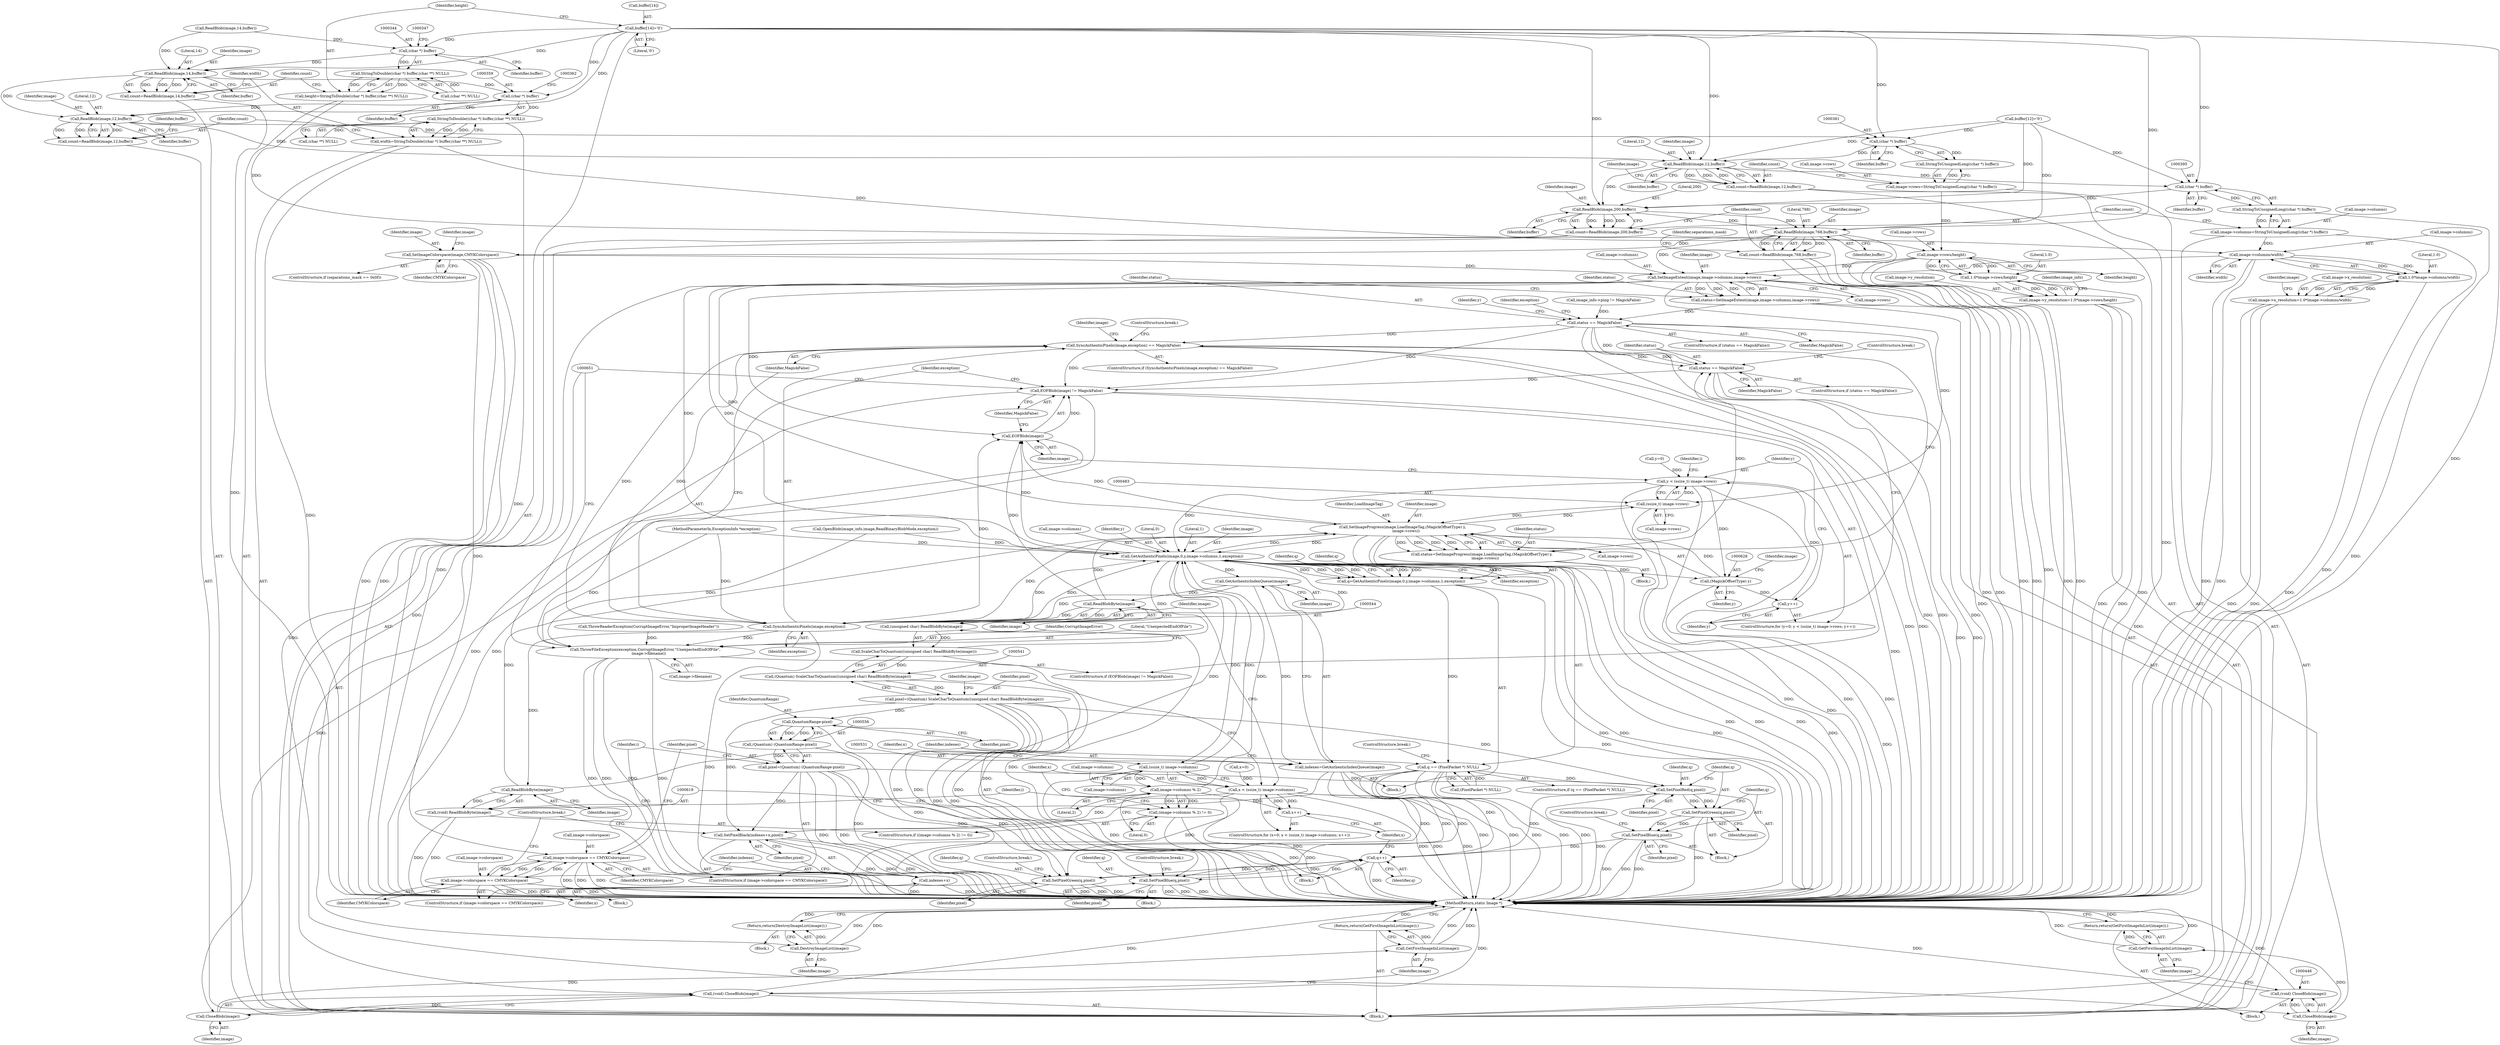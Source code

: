 digraph "0_ImageMagick_f6e9d0d9955e85bdd7540b251cd50d598dacc5e6_56@array" {
"1000335" [label="(Call,buffer[14]='\0')"];
"1000343" [label="(Call,(char *) buffer)"];
"1000342" [label="(Call,StringToDouble((char *) buffer,(char **) NULL))"];
"1000340" [label="(Call,height=StringToDouble((char *) buffer,(char **) NULL))"];
"1000433" [label="(Call,image->rows/height)"];
"1000431" [label="(Call,1.0*image->rows/height)"];
"1000427" [label="(Call,image->y_resolution=1.0*image->rows/height)"];
"1000454" [label="(Call,SetImageExtent(image,image->columns,image->rows))"];
"1000452" [label="(Call,status=SetImageExtent(image,image->columns,image->rows))"];
"1000463" [label="(Call,status == MagickFalse)"];
"1000604" [label="(Call,SyncAuthenticPixels(image,exception) == MagickFalse)"];
"1000634" [label="(Call,status == MagickFalse)"];
"1000639" [label="(Call,EOFBlob(image) != MagickFalse)"];
"1000474" [label="(Call,DestroyImageList(image))"];
"1000473" [label="(Return,return(DestroyImageList(image));)"];
"1000482" [label="(Call,(ssize_t) image->rows)"];
"1000480" [label="(Call,y < (ssize_t) image->rows)"];
"1000504" [label="(Call,GetAuthenticPixels(image,0,y,image->columns,1,exception))"];
"1000502" [label="(Call,q=GetAuthenticPixels(image,0,y,image->columns,1,exception))"];
"1000514" [label="(Call,q == (PixelPacket *) NULL)"];
"1000565" [label="(Call,SetPixelRed(q,pixel))"];
"1000568" [label="(Call,SetPixelGreen(q,pixel))"];
"1000571" [label="(Call,SetPixelBlue(q,pixel))"];
"1000601" [label="(Call,q++)"];
"1000577" [label="(Call,SetPixelGreen(q,pixel))"];
"1000583" [label="(Call,SetPixelBlue(q,pixel))"];
"1000522" [label="(Call,GetAuthenticIndexQueue(image))"];
"1000520" [label="(Call,indexes=GetAuthenticIndexQueue(image))"];
"1000595" [label="(Call,SetPixelBlack(indexes+x,pixel))"];
"1000596" [label="(Call,indexes+x)"];
"1000545" [label="(Call,ReadBlobByte(image))"];
"1000543" [label="(Call,(unsigned char) ReadBlobByte(image))"];
"1000542" [label="(Call,ScaleCharToQuantum((unsigned char) ReadBlobByte(image)))"];
"1000540" [label="(Call,(Quantum) ScaleCharToQuantum((unsigned char) ReadBlobByte(image)))"];
"1000538" [label="(Call,pixel=(Quantum) ScaleCharToQuantum((unsigned char) ReadBlobByte(image)))"];
"1000557" [label="(Call,QuantumRange-pixel)"];
"1000555" [label="(Call,(Quantum) (QuantumRange-pixel))"];
"1000553" [label="(Call,pixel=(Quantum) (QuantumRange-pixel))"];
"1000605" [label="(Call,SyncAuthenticPixels(image,exception))"];
"1000620" [label="(Call,ReadBlobByte(image))"];
"1000618" [label="(Call,(void) ReadBlobByte(image))"];
"1000624" [label="(Call,SetImageProgress(image,LoadImageTag,(MagickOffsetType) y,\n      image->rows))"];
"1000622" [label="(Call,status=SetImageProgress(image,LoadImageTag,(MagickOffsetType) y,\n      image->rows))"];
"1000640" [label="(Call,EOFBlob(image))"];
"1000652" [label="(Call,CloseBlob(image))"];
"1000650" [label="(Call,(void) CloseBlob(image))"];
"1000655" [label="(Call,GetFirstImageInList(image))"];
"1000654" [label="(Return,return(GetFirstImageInList(image));)"];
"1000643" [label="(Call,ThrowFileException(exception,CorruptImageError,\"UnexpectedEndOfFile\",\n      image->filename))"];
"1000530" [label="(Call,(ssize_t) image->columns)"];
"1000528" [label="(Call,x < (ssize_t) image->columns)"];
"1000535" [label="(Call,x++)"];
"1000612" [label="(Call,image->columns % 2)"];
"1000611" [label="(Call,(image->columns % 2) != 0)"];
"1000627" [label="(Call,(MagickOffsetType) y)"];
"1000487" [label="(Call,y++)"];
"1000351" [label="(Call,ReadBlob(image,14,buffer))"];
"1000349" [label="(Call,count=ReadBlob(image,14,buffer))"];
"1000358" [label="(Call,(char *) buffer)"];
"1000357" [label="(Call,StringToDouble((char *) buffer,(char **) NULL))"];
"1000355" [label="(Call,width=StringToDouble((char *) buffer,(char **) NULL))"];
"1000422" [label="(Call,image->columns/width)"];
"1000420" [label="(Call,1.0*image->columns/width)"];
"1000416" [label="(Call,image->x_resolution=1.0*image->columns/width)"];
"1000366" [label="(Call,ReadBlob(image,12,buffer))"];
"1000364" [label="(Call,count=ReadBlob(image,12,buffer))"];
"1000380" [label="(Call,(char *) buffer)"];
"1000379" [label="(Call,StringToUnsignedLong((char *) buffer))"];
"1000375" [label="(Call,image->rows=StringToUnsignedLong((char *) buffer))"];
"1000385" [label="(Call,ReadBlob(image,12,buffer))"];
"1000383" [label="(Call,count=ReadBlob(image,12,buffer))"];
"1000394" [label="(Call,(char *) buffer)"];
"1000393" [label="(Call,StringToUnsignedLong((char *) buffer))"];
"1000389" [label="(Call,image->columns=StringToUnsignedLong((char *) buffer))"];
"1000399" [label="(Call,ReadBlob(image,200,buffer))"];
"1000397" [label="(Call,count=ReadBlob(image,200,buffer))"];
"1000405" [label="(Call,ReadBlob(image,768,buffer))"];
"1000403" [label="(Call,count=ReadBlob(image,768,buffer))"];
"1000413" [label="(Call,SetImageColorspace(image,CMYKColorspace))"];
"1000447" [label="(Call,CloseBlob(image))"];
"1000445" [label="(Call,(void) CloseBlob(image))"];
"1000450" [label="(Call,GetFirstImageInList(image))"];
"1000449" [label="(Return,return(GetFirstImageInList(image));)"];
"1000548" [label="(Call,image->colorspace == CMYKColorspace)"];
"1000590" [label="(Call,image->colorspace == CMYKColorspace)"];
"1000568" [label="(Call,SetPixelGreen(q,pixel))"];
"1000586" [label="(ControlStructure,break;)"];
"1000647" [label="(Call,image->filename)"];
"1000633" [label="(ControlStructure,if (status == MagickFalse))"];
"1000614" [label="(Identifier,image)"];
"1000488" [label="(Identifier,y)"];
"1000349" [label="(Call,count=ReadBlob(image,14,buffer))"];
"1000427" [label="(Call,image->y_resolution=1.0*image->rows/height)"];
"1000609" [label="(ControlStructure,break;)"];
"1000540" [label="(Call,(Quantum) ScaleCharToQuantum((unsigned char) ReadBlobByte(image)))"];
"1000416" [label="(Call,image->x_resolution=1.0*image->columns/width)"];
"1000599" [label="(Identifier,pixel)"];
"1000524" [label="(ControlStructure,for (x=0; x < (ssize_t) image->columns; x++))"];
"1000384" [label="(Identifier,count)"];
"1000434" [label="(Call,image->rows)"];
"1000420" [label="(Call,1.0*image->columns/width)"];
"1000520" [label="(Call,indexes=GetAuthenticIndexQueue(image))"];
"1000398" [label="(Identifier,count)"];
"1000502" [label="(Call,q=GetAuthenticPixels(image,0,y,image->columns,1,exception))"];
"1000449" [label="(Return,return(GetFirstImageInList(image));)"];
"1000596" [label="(Call,indexes+x)"];
"1000354" [label="(Identifier,buffer)"];
"1000343" [label="(Call,(char *) buffer)"];
"1000453" [label="(Identifier,status)"];
"1000549" [label="(Call,image->colorspace)"];
"1000397" [label="(Call,count=ReadBlob(image,200,buffer))"];
"1000564" [label="(Block,)"];
"1000441" [label="(Identifier,image_info)"];
"1000506" [label="(Literal,0)"];
"1000557" [label="(Call,QuantumRange-pixel)"];
"1000357" [label="(Call,StringToDouble((char *) buffer,(char **) NULL))"];
"1000421" [label="(Literal,1.0)"];
"1000382" [label="(Identifier,buffer)"];
"1000546" [label="(Identifier,image)"];
"1000645" [label="(Identifier,CorruptImageError)"];
"1000608" [label="(Identifier,MagickFalse)"];
"1000515" [label="(Identifier,q)"];
"1000489" [label="(Block,)"];
"1000626" [label="(Identifier,LoadImageTag)"];
"1000447" [label="(Call,CloseBlob(image))"];
"1000402" [label="(Identifier,buffer)"];
"1000639" [label="(Call,EOFBlob(image) != MagickFalse)"];
"1000545" [label="(Call,ReadBlobByte(image))"];
"1000572" [label="(Identifier,q)"];
"1000624" [label="(Call,SetImageProgress(image,LoadImageTag,(MagickOffsetType) y,\n      image->rows))"];
"1000428" [label="(Call,image->y_resolution)"];
"1000400" [label="(Identifier,image)"];
"1000352" [label="(Identifier,image)"];
"1000535" [label="(Call,x++)"];
"1000643" [label="(Call,ThrowFileException(exception,CorruptImageError,\"UnexpectedEndOfFile\",\n      image->filename))"];
"1000567" [label="(Identifier,pixel)"];
"1000629" [label="(Identifier,y)"];
"1000595" [label="(Call,SetPixelBlack(indexes+x,pixel))"];
"1000375" [label="(Call,image->rows=StringToUnsignedLong((char *) buffer))"];
"1000437" [label="(Identifier,height)"];
"1000422" [label="(Call,image->columns/width)"];
"1000644" [label="(Identifier,exception)"];
"1000369" [label="(Identifier,buffer)"];
"1000385" [label="(Call,ReadBlob(image,12,buffer))"];
"1000451" [label="(Identifier,image)"];
"1000459" [label="(Call,image->rows)"];
"1000473" [label="(Return,return(DestroyImageList(image));)"];
"1000611" [label="(Call,(image->columns % 2) != 0)"];
"1000512" [label="(Identifier,exception)"];
"1000405" [label="(Call,ReadBlob(image,768,buffer))"];
"1000432" [label="(Literal,1.0)"];
"1000580" [label="(ControlStructure,break;)"];
"1000413" [label="(Call,SetImageColorspace(image,CMYKColorspace))"];
"1000394" [label="(Call,(char *) buffer)"];
"1000636" [label="(Identifier,MagickFalse)"];
"1000528" [label="(Call,x < (ssize_t) image->columns)"];
"1000511" [label="(Literal,1)"];
"1000477" [label="(Call,y=0)"];
"1000604" [label="(Call,SyncAuthenticPixels(image,exception) == MagickFalse)"];
"1000481" [label="(Identifier,y)"];
"1000539" [label="(Identifier,pixel)"];
"1000454" [label="(Call,SetImageExtent(image,image->columns,image->rows))"];
"1000635" [label="(Identifier,status)"];
"1000617" [label="(Literal,0)"];
"1000350" [label="(Identifier,count)"];
"1000360" [label="(Identifier,buffer)"];
"1000339" [label="(Literal,'\0')"];
"1000500" [label="(Identifier,i)"];
"1000573" [label="(Identifier,pixel)"];
"1000356" [label="(Identifier,width)"];
"1000396" [label="(Identifier,buffer)"];
"1000530" [label="(Call,(ssize_t) image->columns)"];
"1000370" [label="(Call,buffer[12]='\0')"];
"1000522" [label="(Call,GetAuthenticIndexQueue(image))"];
"1000631" [label="(Identifier,image)"];
"1000634" [label="(Call,status == MagickFalse)"];
"1000387" [label="(Literal,12)"];
"1000521" [label="(Identifier,indexes)"];
"1000613" [label="(Call,image->columns)"];
"1000501" [label="(Block,)"];
"1000170" [label="(Call,OpenBlob(image_info,image,ReadBinaryBlobMode,exception))"];
"1000423" [label="(Call,image->columns)"];
"1000107" [label="(MethodParameterIn,ExceptionInfo *exception)"];
"1000455" [label="(Identifier,image)"];
"1000538" [label="(Call,pixel=(Quantum) ScaleCharToQuantum((unsigned char) ReadBlobByte(image)))"];
"1000579" [label="(Identifier,pixel)"];
"1000353" [label="(Literal,14)"];
"1000388" [label="(Identifier,buffer)"];
"1000468" [label="(Identifier,exception)"];
"1000598" [label="(Identifier,x)"];
"1000361" [label="(Call,(char **) NULL)"];
"1000638" [label="(ControlStructure,if (EOFBlob(image) != MagickFalse))"];
"1000559" [label="(Identifier,pixel)"];
"1000591" [label="(Call,image->colorspace)"];
"1000426" [label="(Identifier,width)"];
"1000514" [label="(Call,q == (PixelPacket *) NULL)"];
"1000523" [label="(Identifier,image)"];
"1000368" [label="(Literal,12)"];
"1000616" [label="(Literal,2)"];
"1000620" [label="(Call,ReadBlobByte(image))"];
"1000345" [label="(Identifier,buffer)"];
"1000386" [label="(Identifier,image)"];
"1000618" [label="(Call,(void) ReadBlobByte(image))"];
"1000399" [label="(Call,ReadBlob(image,200,buffer))"];
"1000577" [label="(Call,SetPixelGreen(q,pixel))"];
"1000607" [label="(Identifier,exception)"];
"1000505" [label="(Identifier,image)"];
"1000653" [label="(Identifier,image)"];
"1000335" [label="(Call,buffer[14]='\0')"];
"1000376" [label="(Call,image->rows)"];
"1000656" [label="(Identifier,image)"];
"1000590" [label="(Call,image->colorspace == CMYKColorspace)"];
"1000336" [label="(Call,buffer[14])"];
"1000547" [label="(ControlStructure,if (image->colorspace == CMYKColorspace))"];
"1000561" [label="(Identifier,i)"];
"1000433" [label="(Call,image->rows/height)"];
"1000342" [label="(Call,StringToDouble((char *) buffer,(char **) NULL))"];
"1000627" [label="(Call,(MagickOffsetType) y)"];
"1000637" [label="(ControlStructure,break;)"];
"1000418" [label="(Identifier,image)"];
"1000570" [label="(Identifier,pixel)"];
"1000582" [label="(Block,)"];
"1000552" [label="(Identifier,CMYKColorspace)"];
"1000654" [label="(Return,return(GetFirstImageInList(image));)"];
"1000367" [label="(Identifier,image)"];
"1000476" [label="(ControlStructure,for (y=0; y < (ssize_t) image->rows; y++))"];
"1000431" [label="(Call,1.0*image->rows/height)"];
"1000463" [label="(Call,status == MagickFalse)"];
"1000508" [label="(Call,image->columns)"];
"1000503" [label="(Identifier,q)"];
"1000555" [label="(Call,(Quantum) (QuantumRange-pixel))"];
"1000401" [label="(Literal,200)"];
"1000407" [label="(Literal,768)"];
"1000594" [label="(Identifier,CMYKColorspace)"];
"1000366" [label="(Call,ReadBlob(image,12,buffer))"];
"1000548" [label="(Call,image->colorspace == CMYKColorspace)"];
"1000355" [label="(Call,width=StringToDouble((char *) buffer,(char **) NULL))"];
"1000565" [label="(Call,SetPixelRed(q,pixel))"];
"1000456" [label="(Call,image->columns)"];
"1000646" [label="(Literal,\"UnexpectedEndOfFile\")"];
"1000393" [label="(Call,StringToUnsignedLong((char *) buffer))"];
"1000558" [label="(Identifier,QuantumRange)"];
"1000605" [label="(Call,SyncAuthenticPixels(image,exception))"];
"1000602" [label="(Identifier,q)"];
"1000389" [label="(Call,image->columns=StringToUnsignedLong((char *) buffer))"];
"1000444" [label="(Block,)"];
"1000341" [label="(Identifier,height)"];
"1000462" [label="(ControlStructure,if (status == MagickFalse))"];
"1000480" [label="(Call,y < (ssize_t) image->rows)"];
"1000578" [label="(Identifier,q)"];
"1000600" [label="(ControlStructure,break;)"];
"1000529" [label="(Identifier,x)"];
"1000526" [label="(Identifier,x)"];
"1000465" [label="(Identifier,MagickFalse)"];
"1000475" [label="(Identifier,image)"];
"1000576" [label="(Block,)"];
"1000403" [label="(Call,count=ReadBlob(image,768,buffer))"];
"1000408" [label="(Identifier,buffer)"];
"1000603" [label="(ControlStructure,if (SyncAuthenticPixels(image,exception) == MagickFalse))"];
"1000448" [label="(Identifier,image)"];
"1000543" [label="(Call,(unsigned char) ReadBlobByte(image))"];
"1000417" [label="(Call,image->x_resolution)"];
"1000391" [label="(Identifier,image)"];
"1000450" [label="(Call,GetFirstImageInList(image))"];
"1000513" [label="(ControlStructure,if (q == (PixelPacket *) NULL))"];
"1000532" [label="(Call,image->columns)"];
"1000466" [label="(Block,)"];
"1000621" [label="(Identifier,image)"];
"1000641" [label="(Identifier,image)"];
"1000525" [label="(Call,x=0)"];
"1000364" [label="(Call,count=ReadBlob(image,12,buffer))"];
"1000630" [label="(Call,image->rows)"];
"1000331" [label="(Call,ReadBlob(image,14,buffer))"];
"1000657" [label="(MethodReturn,static Image *)"];
"1000346" [label="(Call,(char **) NULL)"];
"1000429" [label="(Identifier,image)"];
"1000569" [label="(Identifier,q)"];
"1000652" [label="(Call,CloseBlob(image))"];
"1000250" [label="(Call,ThrowReaderException(CorruptImageError,\"ImproperImageHeader\"))"];
"1000365" [label="(Identifier,count)"];
"1000574" [label="(ControlStructure,break;)"];
"1000411" [label="(Identifier,separations_mask)"];
"1000482" [label="(Call,(ssize_t) image->rows)"];
"1000379" [label="(Call,StringToUnsignedLong((char *) buffer))"];
"1000553" [label="(Call,pixel=(Quantum) (QuantumRange-pixel))"];
"1000550" [label="(Identifier,image)"];
"1000583" [label="(Call,SetPixelBlue(q,pixel))"];
"1000536" [label="(Identifier,x)"];
"1000358" [label="(Call,(char *) buffer)"];
"1000372" [label="(Identifier,buffer)"];
"1000406" [label="(Identifier,image)"];
"1000492" [label="(Identifier,i)"];
"1000519" [label="(ControlStructure,break;)"];
"1000566" [label="(Identifier,q)"];
"1000584" [label="(Identifier,q)"];
"1000340" [label="(Call,height=StringToDouble((char *) buffer,(char **) NULL))"];
"1000650" [label="(Call,(void) CloseBlob(image))"];
"1000507" [label="(Identifier,y)"];
"1000390" [label="(Call,image->columns)"];
"1000640" [label="(Call,EOFBlob(image))"];
"1000484" [label="(Call,image->rows)"];
"1000589" [label="(ControlStructure,if (image->colorspace == CMYKColorspace))"];
"1000504" [label="(Call,GetAuthenticPixels(image,0,y,image->columns,1,exception))"];
"1000439" [label="(Call,image_info->ping != MagickFalse)"];
"1000606" [label="(Identifier,image)"];
"1000445" [label="(Call,(void) CloseBlob(image))"];
"1000351" [label="(Call,ReadBlob(image,14,buffer))"];
"1000554" [label="(Identifier,pixel)"];
"1000487" [label="(Call,y++)"];
"1000404" [label="(Identifier,count)"];
"1000452" [label="(Call,status=SetImageExtent(image,image->columns,image->rows))"];
"1000542" [label="(Call,ScaleCharToQuantum((unsigned char) ReadBlobByte(image)))"];
"1000622" [label="(Call,status=SetImageProgress(image,LoadImageTag,(MagickOffsetType) y,\n      image->rows))"];
"1000610" [label="(ControlStructure,if ((image->columns % 2) != 0))"];
"1000623" [label="(Identifier,status)"];
"1000601" [label="(Call,q++)"];
"1000409" [label="(ControlStructure,if (separations_mask == 0x0f))"];
"1000464" [label="(Identifier,status)"];
"1000380" [label="(Call,(char *) buffer)"];
"1000478" [label="(Identifier,y)"];
"1000642" [label="(Identifier,MagickFalse)"];
"1000571" [label="(Call,SetPixelBlue(q,pixel))"];
"1000625" [label="(Identifier,image)"];
"1000516" [label="(Call,(PixelPacket *) NULL)"];
"1000383" [label="(Call,count=ReadBlob(image,12,buffer))"];
"1000597" [label="(Identifier,indexes)"];
"1000612" [label="(Call,image->columns % 2)"];
"1000474" [label="(Call,DestroyImageList(image))"];
"1000415" [label="(Identifier,CMYKColorspace)"];
"1000108" [label="(Block,)"];
"1000537" [label="(Block,)"];
"1000585" [label="(Identifier,pixel)"];
"1000655" [label="(Call,GetFirstImageInList(image))"];
"1000414" [label="(Identifier,image)"];
"1000335" -> "1000108"  [label="AST: "];
"1000335" -> "1000339"  [label="CFG: "];
"1000336" -> "1000335"  [label="AST: "];
"1000339" -> "1000335"  [label="AST: "];
"1000341" -> "1000335"  [label="CFG: "];
"1000335" -> "1000657"  [label="DDG: "];
"1000335" -> "1000343"  [label="DDG: "];
"1000335" -> "1000351"  [label="DDG: "];
"1000335" -> "1000358"  [label="DDG: "];
"1000335" -> "1000366"  [label="DDG: "];
"1000335" -> "1000380"  [label="DDG: "];
"1000335" -> "1000385"  [label="DDG: "];
"1000335" -> "1000394"  [label="DDG: "];
"1000335" -> "1000399"  [label="DDG: "];
"1000335" -> "1000405"  [label="DDG: "];
"1000343" -> "1000342"  [label="AST: "];
"1000343" -> "1000345"  [label="CFG: "];
"1000344" -> "1000343"  [label="AST: "];
"1000345" -> "1000343"  [label="AST: "];
"1000347" -> "1000343"  [label="CFG: "];
"1000343" -> "1000342"  [label="DDG: "];
"1000331" -> "1000343"  [label="DDG: "];
"1000343" -> "1000351"  [label="DDG: "];
"1000342" -> "1000340"  [label="AST: "];
"1000342" -> "1000346"  [label="CFG: "];
"1000346" -> "1000342"  [label="AST: "];
"1000340" -> "1000342"  [label="CFG: "];
"1000342" -> "1000340"  [label="DDG: "];
"1000342" -> "1000340"  [label="DDG: "];
"1000346" -> "1000342"  [label="DDG: "];
"1000340" -> "1000108"  [label="AST: "];
"1000341" -> "1000340"  [label="AST: "];
"1000350" -> "1000340"  [label="CFG: "];
"1000340" -> "1000433"  [label="DDG: "];
"1000433" -> "1000431"  [label="AST: "];
"1000433" -> "1000437"  [label="CFG: "];
"1000434" -> "1000433"  [label="AST: "];
"1000437" -> "1000433"  [label="AST: "];
"1000431" -> "1000433"  [label="CFG: "];
"1000433" -> "1000657"  [label="DDG: "];
"1000433" -> "1000657"  [label="DDG: "];
"1000433" -> "1000431"  [label="DDG: "];
"1000433" -> "1000431"  [label="DDG: "];
"1000375" -> "1000433"  [label="DDG: "];
"1000433" -> "1000454"  [label="DDG: "];
"1000431" -> "1000427"  [label="AST: "];
"1000432" -> "1000431"  [label="AST: "];
"1000427" -> "1000431"  [label="CFG: "];
"1000431" -> "1000657"  [label="DDG: "];
"1000431" -> "1000427"  [label="DDG: "];
"1000431" -> "1000427"  [label="DDG: "];
"1000427" -> "1000108"  [label="AST: "];
"1000428" -> "1000427"  [label="AST: "];
"1000441" -> "1000427"  [label="CFG: "];
"1000427" -> "1000657"  [label="DDG: "];
"1000427" -> "1000657"  [label="DDG: "];
"1000454" -> "1000452"  [label="AST: "];
"1000454" -> "1000459"  [label="CFG: "];
"1000455" -> "1000454"  [label="AST: "];
"1000456" -> "1000454"  [label="AST: "];
"1000459" -> "1000454"  [label="AST: "];
"1000452" -> "1000454"  [label="CFG: "];
"1000454" -> "1000657"  [label="DDG: "];
"1000454" -> "1000657"  [label="DDG: "];
"1000454" -> "1000452"  [label="DDG: "];
"1000454" -> "1000452"  [label="DDG: "];
"1000454" -> "1000452"  [label="DDG: "];
"1000413" -> "1000454"  [label="DDG: "];
"1000405" -> "1000454"  [label="DDG: "];
"1000422" -> "1000454"  [label="DDG: "];
"1000454" -> "1000474"  [label="DDG: "];
"1000454" -> "1000482"  [label="DDG: "];
"1000454" -> "1000504"  [label="DDG: "];
"1000454" -> "1000504"  [label="DDG: "];
"1000454" -> "1000624"  [label="DDG: "];
"1000454" -> "1000640"  [label="DDG: "];
"1000452" -> "1000108"  [label="AST: "];
"1000453" -> "1000452"  [label="AST: "];
"1000464" -> "1000452"  [label="CFG: "];
"1000452" -> "1000657"  [label="DDG: "];
"1000452" -> "1000463"  [label="DDG: "];
"1000463" -> "1000462"  [label="AST: "];
"1000463" -> "1000465"  [label="CFG: "];
"1000464" -> "1000463"  [label="AST: "];
"1000465" -> "1000463"  [label="AST: "];
"1000468" -> "1000463"  [label="CFG: "];
"1000478" -> "1000463"  [label="CFG: "];
"1000463" -> "1000657"  [label="DDG: "];
"1000463" -> "1000657"  [label="DDG: "];
"1000463" -> "1000657"  [label="DDG: "];
"1000439" -> "1000463"  [label="DDG: "];
"1000463" -> "1000604"  [label="DDG: "];
"1000463" -> "1000634"  [label="DDG: "];
"1000463" -> "1000639"  [label="DDG: "];
"1000604" -> "1000603"  [label="AST: "];
"1000604" -> "1000608"  [label="CFG: "];
"1000605" -> "1000604"  [label="AST: "];
"1000608" -> "1000604"  [label="AST: "];
"1000609" -> "1000604"  [label="CFG: "];
"1000614" -> "1000604"  [label="CFG: "];
"1000604" -> "1000657"  [label="DDG: "];
"1000604" -> "1000657"  [label="DDG: "];
"1000605" -> "1000604"  [label="DDG: "];
"1000605" -> "1000604"  [label="DDG: "];
"1000634" -> "1000604"  [label="DDG: "];
"1000604" -> "1000634"  [label="DDG: "];
"1000604" -> "1000639"  [label="DDG: "];
"1000634" -> "1000633"  [label="AST: "];
"1000634" -> "1000636"  [label="CFG: "];
"1000635" -> "1000634"  [label="AST: "];
"1000636" -> "1000634"  [label="AST: "];
"1000637" -> "1000634"  [label="CFG: "];
"1000488" -> "1000634"  [label="CFG: "];
"1000634" -> "1000657"  [label="DDG: "];
"1000634" -> "1000657"  [label="DDG: "];
"1000622" -> "1000634"  [label="DDG: "];
"1000634" -> "1000639"  [label="DDG: "];
"1000639" -> "1000638"  [label="AST: "];
"1000639" -> "1000642"  [label="CFG: "];
"1000640" -> "1000639"  [label="AST: "];
"1000642" -> "1000639"  [label="AST: "];
"1000644" -> "1000639"  [label="CFG: "];
"1000651" -> "1000639"  [label="CFG: "];
"1000639" -> "1000657"  [label="DDG: "];
"1000639" -> "1000657"  [label="DDG: "];
"1000639" -> "1000657"  [label="DDG: "];
"1000640" -> "1000639"  [label="DDG: "];
"1000474" -> "1000473"  [label="AST: "];
"1000474" -> "1000475"  [label="CFG: "];
"1000475" -> "1000474"  [label="AST: "];
"1000473" -> "1000474"  [label="CFG: "];
"1000474" -> "1000657"  [label="DDG: "];
"1000474" -> "1000657"  [label="DDG: "];
"1000474" -> "1000473"  [label="DDG: "];
"1000473" -> "1000466"  [label="AST: "];
"1000657" -> "1000473"  [label="CFG: "];
"1000473" -> "1000657"  [label="DDG: "];
"1000482" -> "1000480"  [label="AST: "];
"1000482" -> "1000484"  [label="CFG: "];
"1000483" -> "1000482"  [label="AST: "];
"1000484" -> "1000482"  [label="AST: "];
"1000480" -> "1000482"  [label="CFG: "];
"1000482" -> "1000657"  [label="DDG: "];
"1000482" -> "1000480"  [label="DDG: "];
"1000624" -> "1000482"  [label="DDG: "];
"1000482" -> "1000624"  [label="DDG: "];
"1000480" -> "1000476"  [label="AST: "];
"1000481" -> "1000480"  [label="AST: "];
"1000492" -> "1000480"  [label="CFG: "];
"1000641" -> "1000480"  [label="CFG: "];
"1000480" -> "1000657"  [label="DDG: "];
"1000480" -> "1000657"  [label="DDG: "];
"1000480" -> "1000657"  [label="DDG: "];
"1000487" -> "1000480"  [label="DDG: "];
"1000477" -> "1000480"  [label="DDG: "];
"1000480" -> "1000504"  [label="DDG: "];
"1000480" -> "1000627"  [label="DDG: "];
"1000504" -> "1000502"  [label="AST: "];
"1000504" -> "1000512"  [label="CFG: "];
"1000505" -> "1000504"  [label="AST: "];
"1000506" -> "1000504"  [label="AST: "];
"1000507" -> "1000504"  [label="AST: "];
"1000508" -> "1000504"  [label="AST: "];
"1000511" -> "1000504"  [label="AST: "];
"1000512" -> "1000504"  [label="AST: "];
"1000502" -> "1000504"  [label="CFG: "];
"1000504" -> "1000657"  [label="DDG: "];
"1000504" -> "1000657"  [label="DDG: "];
"1000504" -> "1000657"  [label="DDG: "];
"1000504" -> "1000502"  [label="DDG: "];
"1000504" -> "1000502"  [label="DDG: "];
"1000504" -> "1000502"  [label="DDG: "];
"1000504" -> "1000502"  [label="DDG: "];
"1000504" -> "1000502"  [label="DDG: "];
"1000504" -> "1000502"  [label="DDG: "];
"1000620" -> "1000504"  [label="DDG: "];
"1000624" -> "1000504"  [label="DDG: "];
"1000605" -> "1000504"  [label="DDG: "];
"1000605" -> "1000504"  [label="DDG: "];
"1000612" -> "1000504"  [label="DDG: "];
"1000530" -> "1000504"  [label="DDG: "];
"1000170" -> "1000504"  [label="DDG: "];
"1000107" -> "1000504"  [label="DDG: "];
"1000504" -> "1000522"  [label="DDG: "];
"1000504" -> "1000530"  [label="DDG: "];
"1000504" -> "1000605"  [label="DDG: "];
"1000504" -> "1000624"  [label="DDG: "];
"1000504" -> "1000627"  [label="DDG: "];
"1000504" -> "1000640"  [label="DDG: "];
"1000504" -> "1000643"  [label="DDG: "];
"1000502" -> "1000501"  [label="AST: "];
"1000503" -> "1000502"  [label="AST: "];
"1000515" -> "1000502"  [label="CFG: "];
"1000502" -> "1000657"  [label="DDG: "];
"1000502" -> "1000514"  [label="DDG: "];
"1000514" -> "1000513"  [label="AST: "];
"1000514" -> "1000516"  [label="CFG: "];
"1000515" -> "1000514"  [label="AST: "];
"1000516" -> "1000514"  [label="AST: "];
"1000519" -> "1000514"  [label="CFG: "];
"1000521" -> "1000514"  [label="CFG: "];
"1000514" -> "1000657"  [label="DDG: "];
"1000514" -> "1000657"  [label="DDG: "];
"1000514" -> "1000657"  [label="DDG: "];
"1000516" -> "1000514"  [label="DDG: "];
"1000514" -> "1000565"  [label="DDG: "];
"1000514" -> "1000577"  [label="DDG: "];
"1000514" -> "1000583"  [label="DDG: "];
"1000514" -> "1000601"  [label="DDG: "];
"1000565" -> "1000564"  [label="AST: "];
"1000565" -> "1000567"  [label="CFG: "];
"1000566" -> "1000565"  [label="AST: "];
"1000567" -> "1000565"  [label="AST: "];
"1000569" -> "1000565"  [label="CFG: "];
"1000565" -> "1000657"  [label="DDG: "];
"1000601" -> "1000565"  [label="DDG: "];
"1000553" -> "1000565"  [label="DDG: "];
"1000538" -> "1000565"  [label="DDG: "];
"1000565" -> "1000568"  [label="DDG: "];
"1000565" -> "1000568"  [label="DDG: "];
"1000568" -> "1000564"  [label="AST: "];
"1000568" -> "1000570"  [label="CFG: "];
"1000569" -> "1000568"  [label="AST: "];
"1000570" -> "1000568"  [label="AST: "];
"1000572" -> "1000568"  [label="CFG: "];
"1000568" -> "1000657"  [label="DDG: "];
"1000568" -> "1000571"  [label="DDG: "];
"1000568" -> "1000571"  [label="DDG: "];
"1000571" -> "1000564"  [label="AST: "];
"1000571" -> "1000573"  [label="CFG: "];
"1000572" -> "1000571"  [label="AST: "];
"1000573" -> "1000571"  [label="AST: "];
"1000574" -> "1000571"  [label="CFG: "];
"1000571" -> "1000657"  [label="DDG: "];
"1000571" -> "1000657"  [label="DDG: "];
"1000571" -> "1000657"  [label="DDG: "];
"1000571" -> "1000601"  [label="DDG: "];
"1000601" -> "1000537"  [label="AST: "];
"1000601" -> "1000602"  [label="CFG: "];
"1000602" -> "1000601"  [label="AST: "];
"1000536" -> "1000601"  [label="CFG: "];
"1000601" -> "1000657"  [label="DDG: "];
"1000601" -> "1000577"  [label="DDG: "];
"1000601" -> "1000583"  [label="DDG: "];
"1000583" -> "1000601"  [label="DDG: "];
"1000577" -> "1000601"  [label="DDG: "];
"1000577" -> "1000576"  [label="AST: "];
"1000577" -> "1000579"  [label="CFG: "];
"1000578" -> "1000577"  [label="AST: "];
"1000579" -> "1000577"  [label="AST: "];
"1000580" -> "1000577"  [label="CFG: "];
"1000577" -> "1000657"  [label="DDG: "];
"1000577" -> "1000657"  [label="DDG: "];
"1000577" -> "1000657"  [label="DDG: "];
"1000553" -> "1000577"  [label="DDG: "];
"1000538" -> "1000577"  [label="DDG: "];
"1000583" -> "1000582"  [label="AST: "];
"1000583" -> "1000585"  [label="CFG: "];
"1000584" -> "1000583"  [label="AST: "];
"1000585" -> "1000583"  [label="AST: "];
"1000586" -> "1000583"  [label="CFG: "];
"1000583" -> "1000657"  [label="DDG: "];
"1000583" -> "1000657"  [label="DDG: "];
"1000583" -> "1000657"  [label="DDG: "];
"1000553" -> "1000583"  [label="DDG: "];
"1000538" -> "1000583"  [label="DDG: "];
"1000522" -> "1000520"  [label="AST: "];
"1000522" -> "1000523"  [label="CFG: "];
"1000523" -> "1000522"  [label="AST: "];
"1000520" -> "1000522"  [label="CFG: "];
"1000522" -> "1000520"  [label="DDG: "];
"1000522" -> "1000545"  [label="DDG: "];
"1000522" -> "1000605"  [label="DDG: "];
"1000520" -> "1000501"  [label="AST: "];
"1000521" -> "1000520"  [label="AST: "];
"1000526" -> "1000520"  [label="CFG: "];
"1000520" -> "1000657"  [label="DDG: "];
"1000520" -> "1000657"  [label="DDG: "];
"1000520" -> "1000595"  [label="DDG: "];
"1000520" -> "1000596"  [label="DDG: "];
"1000595" -> "1000589"  [label="AST: "];
"1000595" -> "1000599"  [label="CFG: "];
"1000596" -> "1000595"  [label="AST: "];
"1000599" -> "1000595"  [label="AST: "];
"1000600" -> "1000595"  [label="CFG: "];
"1000595" -> "1000657"  [label="DDG: "];
"1000595" -> "1000657"  [label="DDG: "];
"1000595" -> "1000657"  [label="DDG: "];
"1000528" -> "1000595"  [label="DDG: "];
"1000553" -> "1000595"  [label="DDG: "];
"1000538" -> "1000595"  [label="DDG: "];
"1000596" -> "1000598"  [label="CFG: "];
"1000597" -> "1000596"  [label="AST: "];
"1000598" -> "1000596"  [label="AST: "];
"1000599" -> "1000596"  [label="CFG: "];
"1000596" -> "1000657"  [label="DDG: "];
"1000596" -> "1000657"  [label="DDG: "];
"1000528" -> "1000596"  [label="DDG: "];
"1000545" -> "1000543"  [label="AST: "];
"1000545" -> "1000546"  [label="CFG: "];
"1000546" -> "1000545"  [label="AST: "];
"1000543" -> "1000545"  [label="CFG: "];
"1000545" -> "1000543"  [label="DDG: "];
"1000545" -> "1000605"  [label="DDG: "];
"1000545" -> "1000624"  [label="DDG: "];
"1000545" -> "1000640"  [label="DDG: "];
"1000543" -> "1000542"  [label="AST: "];
"1000544" -> "1000543"  [label="AST: "];
"1000542" -> "1000543"  [label="CFG: "];
"1000543" -> "1000657"  [label="DDG: "];
"1000543" -> "1000542"  [label="DDG: "];
"1000542" -> "1000540"  [label="AST: "];
"1000540" -> "1000542"  [label="CFG: "];
"1000542" -> "1000657"  [label="DDG: "];
"1000542" -> "1000540"  [label="DDG: "];
"1000540" -> "1000538"  [label="AST: "];
"1000541" -> "1000540"  [label="AST: "];
"1000538" -> "1000540"  [label="CFG: "];
"1000540" -> "1000657"  [label="DDG: "];
"1000540" -> "1000538"  [label="DDG: "];
"1000538" -> "1000537"  [label="AST: "];
"1000539" -> "1000538"  [label="AST: "];
"1000550" -> "1000538"  [label="CFG: "];
"1000538" -> "1000657"  [label="DDG: "];
"1000538" -> "1000657"  [label="DDG: "];
"1000538" -> "1000557"  [label="DDG: "];
"1000557" -> "1000555"  [label="AST: "];
"1000557" -> "1000559"  [label="CFG: "];
"1000558" -> "1000557"  [label="AST: "];
"1000559" -> "1000557"  [label="AST: "];
"1000555" -> "1000557"  [label="CFG: "];
"1000557" -> "1000657"  [label="DDG: "];
"1000557" -> "1000555"  [label="DDG: "];
"1000557" -> "1000555"  [label="DDG: "];
"1000555" -> "1000553"  [label="AST: "];
"1000556" -> "1000555"  [label="AST: "];
"1000553" -> "1000555"  [label="CFG: "];
"1000555" -> "1000657"  [label="DDG: "];
"1000555" -> "1000553"  [label="DDG: "];
"1000553" -> "1000547"  [label="AST: "];
"1000554" -> "1000553"  [label="AST: "];
"1000561" -> "1000553"  [label="CFG: "];
"1000553" -> "1000657"  [label="DDG: "];
"1000553" -> "1000657"  [label="DDG: "];
"1000605" -> "1000607"  [label="CFG: "];
"1000606" -> "1000605"  [label="AST: "];
"1000607" -> "1000605"  [label="AST: "];
"1000608" -> "1000605"  [label="CFG: "];
"1000605" -> "1000657"  [label="DDG: "];
"1000107" -> "1000605"  [label="DDG: "];
"1000605" -> "1000620"  [label="DDG: "];
"1000605" -> "1000624"  [label="DDG: "];
"1000605" -> "1000640"  [label="DDG: "];
"1000605" -> "1000643"  [label="DDG: "];
"1000620" -> "1000618"  [label="AST: "];
"1000620" -> "1000621"  [label="CFG: "];
"1000621" -> "1000620"  [label="AST: "];
"1000618" -> "1000620"  [label="CFG: "];
"1000620" -> "1000618"  [label="DDG: "];
"1000620" -> "1000624"  [label="DDG: "];
"1000618" -> "1000610"  [label="AST: "];
"1000619" -> "1000618"  [label="AST: "];
"1000500" -> "1000618"  [label="CFG: "];
"1000618" -> "1000657"  [label="DDG: "];
"1000618" -> "1000657"  [label="DDG: "];
"1000624" -> "1000622"  [label="AST: "];
"1000624" -> "1000630"  [label="CFG: "];
"1000625" -> "1000624"  [label="AST: "];
"1000626" -> "1000624"  [label="AST: "];
"1000627" -> "1000624"  [label="AST: "];
"1000630" -> "1000624"  [label="AST: "];
"1000622" -> "1000624"  [label="CFG: "];
"1000624" -> "1000657"  [label="DDG: "];
"1000624" -> "1000657"  [label="DDG: "];
"1000624" -> "1000657"  [label="DDG: "];
"1000624" -> "1000622"  [label="DDG: "];
"1000624" -> "1000622"  [label="DDG: "];
"1000624" -> "1000622"  [label="DDG: "];
"1000624" -> "1000622"  [label="DDG: "];
"1000627" -> "1000624"  [label="DDG: "];
"1000624" -> "1000640"  [label="DDG: "];
"1000622" -> "1000489"  [label="AST: "];
"1000623" -> "1000622"  [label="AST: "];
"1000635" -> "1000622"  [label="CFG: "];
"1000622" -> "1000657"  [label="DDG: "];
"1000640" -> "1000641"  [label="CFG: "];
"1000641" -> "1000640"  [label="AST: "];
"1000642" -> "1000640"  [label="CFG: "];
"1000640" -> "1000652"  [label="DDG: "];
"1000652" -> "1000650"  [label="AST: "];
"1000652" -> "1000653"  [label="CFG: "];
"1000653" -> "1000652"  [label="AST: "];
"1000650" -> "1000652"  [label="CFG: "];
"1000652" -> "1000650"  [label="DDG: "];
"1000652" -> "1000655"  [label="DDG: "];
"1000650" -> "1000108"  [label="AST: "];
"1000651" -> "1000650"  [label="AST: "];
"1000656" -> "1000650"  [label="CFG: "];
"1000650" -> "1000657"  [label="DDG: "];
"1000650" -> "1000657"  [label="DDG: "];
"1000655" -> "1000654"  [label="AST: "];
"1000655" -> "1000656"  [label="CFG: "];
"1000656" -> "1000655"  [label="AST: "];
"1000654" -> "1000655"  [label="CFG: "];
"1000655" -> "1000657"  [label="DDG: "];
"1000655" -> "1000657"  [label="DDG: "];
"1000655" -> "1000654"  [label="DDG: "];
"1000654" -> "1000108"  [label="AST: "];
"1000657" -> "1000654"  [label="CFG: "];
"1000654" -> "1000657"  [label="DDG: "];
"1000643" -> "1000638"  [label="AST: "];
"1000643" -> "1000647"  [label="CFG: "];
"1000644" -> "1000643"  [label="AST: "];
"1000645" -> "1000643"  [label="AST: "];
"1000646" -> "1000643"  [label="AST: "];
"1000647" -> "1000643"  [label="AST: "];
"1000651" -> "1000643"  [label="CFG: "];
"1000643" -> "1000657"  [label="DDG: "];
"1000643" -> "1000657"  [label="DDG: "];
"1000643" -> "1000657"  [label="DDG: "];
"1000643" -> "1000657"  [label="DDG: "];
"1000170" -> "1000643"  [label="DDG: "];
"1000107" -> "1000643"  [label="DDG: "];
"1000250" -> "1000643"  [label="DDG: "];
"1000530" -> "1000528"  [label="AST: "];
"1000530" -> "1000532"  [label="CFG: "];
"1000531" -> "1000530"  [label="AST: "];
"1000532" -> "1000530"  [label="AST: "];
"1000528" -> "1000530"  [label="CFG: "];
"1000530" -> "1000657"  [label="DDG: "];
"1000530" -> "1000528"  [label="DDG: "];
"1000530" -> "1000612"  [label="DDG: "];
"1000528" -> "1000524"  [label="AST: "];
"1000529" -> "1000528"  [label="AST: "];
"1000539" -> "1000528"  [label="CFG: "];
"1000606" -> "1000528"  [label="CFG: "];
"1000528" -> "1000657"  [label="DDG: "];
"1000528" -> "1000657"  [label="DDG: "];
"1000528" -> "1000657"  [label="DDG: "];
"1000535" -> "1000528"  [label="DDG: "];
"1000525" -> "1000528"  [label="DDG: "];
"1000528" -> "1000535"  [label="DDG: "];
"1000535" -> "1000524"  [label="AST: "];
"1000535" -> "1000536"  [label="CFG: "];
"1000536" -> "1000535"  [label="AST: "];
"1000529" -> "1000535"  [label="CFG: "];
"1000612" -> "1000611"  [label="AST: "];
"1000612" -> "1000616"  [label="CFG: "];
"1000613" -> "1000612"  [label="AST: "];
"1000616" -> "1000612"  [label="AST: "];
"1000617" -> "1000612"  [label="CFG: "];
"1000612" -> "1000657"  [label="DDG: "];
"1000612" -> "1000611"  [label="DDG: "];
"1000612" -> "1000611"  [label="DDG: "];
"1000611" -> "1000610"  [label="AST: "];
"1000611" -> "1000617"  [label="CFG: "];
"1000617" -> "1000611"  [label="AST: "];
"1000619" -> "1000611"  [label="CFG: "];
"1000500" -> "1000611"  [label="CFG: "];
"1000611" -> "1000657"  [label="DDG: "];
"1000611" -> "1000657"  [label="DDG: "];
"1000627" -> "1000629"  [label="CFG: "];
"1000628" -> "1000627"  [label="AST: "];
"1000629" -> "1000627"  [label="AST: "];
"1000631" -> "1000627"  [label="CFG: "];
"1000627" -> "1000657"  [label="DDG: "];
"1000627" -> "1000487"  [label="DDG: "];
"1000487" -> "1000476"  [label="AST: "];
"1000487" -> "1000488"  [label="CFG: "];
"1000488" -> "1000487"  [label="AST: "];
"1000481" -> "1000487"  [label="CFG: "];
"1000351" -> "1000349"  [label="AST: "];
"1000351" -> "1000354"  [label="CFG: "];
"1000352" -> "1000351"  [label="AST: "];
"1000353" -> "1000351"  [label="AST: "];
"1000354" -> "1000351"  [label="AST: "];
"1000349" -> "1000351"  [label="CFG: "];
"1000351" -> "1000349"  [label="DDG: "];
"1000351" -> "1000349"  [label="DDG: "];
"1000351" -> "1000349"  [label="DDG: "];
"1000331" -> "1000351"  [label="DDG: "];
"1000351" -> "1000358"  [label="DDG: "];
"1000351" -> "1000366"  [label="DDG: "];
"1000349" -> "1000108"  [label="AST: "];
"1000350" -> "1000349"  [label="AST: "];
"1000356" -> "1000349"  [label="CFG: "];
"1000349" -> "1000657"  [label="DDG: "];
"1000358" -> "1000357"  [label="AST: "];
"1000358" -> "1000360"  [label="CFG: "];
"1000359" -> "1000358"  [label="AST: "];
"1000360" -> "1000358"  [label="AST: "];
"1000362" -> "1000358"  [label="CFG: "];
"1000358" -> "1000357"  [label="DDG: "];
"1000358" -> "1000366"  [label="DDG: "];
"1000357" -> "1000355"  [label="AST: "];
"1000357" -> "1000361"  [label="CFG: "];
"1000361" -> "1000357"  [label="AST: "];
"1000355" -> "1000357"  [label="CFG: "];
"1000357" -> "1000657"  [label="DDG: "];
"1000357" -> "1000355"  [label="DDG: "];
"1000357" -> "1000355"  [label="DDG: "];
"1000361" -> "1000357"  [label="DDG: "];
"1000355" -> "1000108"  [label="AST: "];
"1000356" -> "1000355"  [label="AST: "];
"1000365" -> "1000355"  [label="CFG: "];
"1000355" -> "1000657"  [label="DDG: "];
"1000355" -> "1000422"  [label="DDG: "];
"1000422" -> "1000420"  [label="AST: "];
"1000422" -> "1000426"  [label="CFG: "];
"1000423" -> "1000422"  [label="AST: "];
"1000426" -> "1000422"  [label="AST: "];
"1000420" -> "1000422"  [label="CFG: "];
"1000422" -> "1000657"  [label="DDG: "];
"1000422" -> "1000657"  [label="DDG: "];
"1000422" -> "1000420"  [label="DDG: "];
"1000422" -> "1000420"  [label="DDG: "];
"1000389" -> "1000422"  [label="DDG: "];
"1000420" -> "1000416"  [label="AST: "];
"1000421" -> "1000420"  [label="AST: "];
"1000416" -> "1000420"  [label="CFG: "];
"1000420" -> "1000657"  [label="DDG: "];
"1000420" -> "1000416"  [label="DDG: "];
"1000420" -> "1000416"  [label="DDG: "];
"1000416" -> "1000108"  [label="AST: "];
"1000417" -> "1000416"  [label="AST: "];
"1000429" -> "1000416"  [label="CFG: "];
"1000416" -> "1000657"  [label="DDG: "];
"1000416" -> "1000657"  [label="DDG: "];
"1000366" -> "1000364"  [label="AST: "];
"1000366" -> "1000369"  [label="CFG: "];
"1000367" -> "1000366"  [label="AST: "];
"1000368" -> "1000366"  [label="AST: "];
"1000369" -> "1000366"  [label="AST: "];
"1000364" -> "1000366"  [label="CFG: "];
"1000366" -> "1000364"  [label="DDG: "];
"1000366" -> "1000364"  [label="DDG: "];
"1000366" -> "1000364"  [label="DDG: "];
"1000366" -> "1000380"  [label="DDG: "];
"1000366" -> "1000385"  [label="DDG: "];
"1000364" -> "1000108"  [label="AST: "];
"1000365" -> "1000364"  [label="AST: "];
"1000372" -> "1000364"  [label="CFG: "];
"1000380" -> "1000379"  [label="AST: "];
"1000380" -> "1000382"  [label="CFG: "];
"1000381" -> "1000380"  [label="AST: "];
"1000382" -> "1000380"  [label="AST: "];
"1000379" -> "1000380"  [label="CFG: "];
"1000380" -> "1000379"  [label="DDG: "];
"1000370" -> "1000380"  [label="DDG: "];
"1000380" -> "1000385"  [label="DDG: "];
"1000379" -> "1000375"  [label="AST: "];
"1000375" -> "1000379"  [label="CFG: "];
"1000379" -> "1000375"  [label="DDG: "];
"1000375" -> "1000108"  [label="AST: "];
"1000376" -> "1000375"  [label="AST: "];
"1000384" -> "1000375"  [label="CFG: "];
"1000385" -> "1000383"  [label="AST: "];
"1000385" -> "1000388"  [label="CFG: "];
"1000386" -> "1000385"  [label="AST: "];
"1000387" -> "1000385"  [label="AST: "];
"1000388" -> "1000385"  [label="AST: "];
"1000383" -> "1000385"  [label="CFG: "];
"1000385" -> "1000383"  [label="DDG: "];
"1000385" -> "1000383"  [label="DDG: "];
"1000385" -> "1000383"  [label="DDG: "];
"1000370" -> "1000385"  [label="DDG: "];
"1000385" -> "1000394"  [label="DDG: "];
"1000385" -> "1000399"  [label="DDG: "];
"1000383" -> "1000108"  [label="AST: "];
"1000384" -> "1000383"  [label="AST: "];
"1000391" -> "1000383"  [label="CFG: "];
"1000383" -> "1000657"  [label="DDG: "];
"1000394" -> "1000393"  [label="AST: "];
"1000394" -> "1000396"  [label="CFG: "];
"1000395" -> "1000394"  [label="AST: "];
"1000396" -> "1000394"  [label="AST: "];
"1000393" -> "1000394"  [label="CFG: "];
"1000394" -> "1000393"  [label="DDG: "];
"1000370" -> "1000394"  [label="DDG: "];
"1000394" -> "1000399"  [label="DDG: "];
"1000393" -> "1000389"  [label="AST: "];
"1000389" -> "1000393"  [label="CFG: "];
"1000393" -> "1000657"  [label="DDG: "];
"1000393" -> "1000389"  [label="DDG: "];
"1000389" -> "1000108"  [label="AST: "];
"1000390" -> "1000389"  [label="AST: "];
"1000398" -> "1000389"  [label="CFG: "];
"1000389" -> "1000657"  [label="DDG: "];
"1000399" -> "1000397"  [label="AST: "];
"1000399" -> "1000402"  [label="CFG: "];
"1000400" -> "1000399"  [label="AST: "];
"1000401" -> "1000399"  [label="AST: "];
"1000402" -> "1000399"  [label="AST: "];
"1000397" -> "1000399"  [label="CFG: "];
"1000399" -> "1000397"  [label="DDG: "];
"1000399" -> "1000397"  [label="DDG: "];
"1000399" -> "1000397"  [label="DDG: "];
"1000370" -> "1000399"  [label="DDG: "];
"1000399" -> "1000405"  [label="DDG: "];
"1000399" -> "1000405"  [label="DDG: "];
"1000397" -> "1000108"  [label="AST: "];
"1000398" -> "1000397"  [label="AST: "];
"1000404" -> "1000397"  [label="CFG: "];
"1000397" -> "1000657"  [label="DDG: "];
"1000405" -> "1000403"  [label="AST: "];
"1000405" -> "1000408"  [label="CFG: "];
"1000406" -> "1000405"  [label="AST: "];
"1000407" -> "1000405"  [label="AST: "];
"1000408" -> "1000405"  [label="AST: "];
"1000403" -> "1000405"  [label="CFG: "];
"1000405" -> "1000657"  [label="DDG: "];
"1000405" -> "1000403"  [label="DDG: "];
"1000405" -> "1000403"  [label="DDG: "];
"1000405" -> "1000403"  [label="DDG: "];
"1000370" -> "1000405"  [label="DDG: "];
"1000405" -> "1000413"  [label="DDG: "];
"1000405" -> "1000447"  [label="DDG: "];
"1000403" -> "1000108"  [label="AST: "];
"1000404" -> "1000403"  [label="AST: "];
"1000411" -> "1000403"  [label="CFG: "];
"1000403" -> "1000657"  [label="DDG: "];
"1000403" -> "1000657"  [label="DDG: "];
"1000413" -> "1000409"  [label="AST: "];
"1000413" -> "1000415"  [label="CFG: "];
"1000414" -> "1000413"  [label="AST: "];
"1000415" -> "1000413"  [label="AST: "];
"1000418" -> "1000413"  [label="CFG: "];
"1000413" -> "1000657"  [label="DDG: "];
"1000413" -> "1000657"  [label="DDG: "];
"1000413" -> "1000447"  [label="DDG: "];
"1000413" -> "1000548"  [label="DDG: "];
"1000447" -> "1000445"  [label="AST: "];
"1000447" -> "1000448"  [label="CFG: "];
"1000448" -> "1000447"  [label="AST: "];
"1000445" -> "1000447"  [label="CFG: "];
"1000447" -> "1000445"  [label="DDG: "];
"1000447" -> "1000450"  [label="DDG: "];
"1000445" -> "1000444"  [label="AST: "];
"1000446" -> "1000445"  [label="AST: "];
"1000451" -> "1000445"  [label="CFG: "];
"1000445" -> "1000657"  [label="DDG: "];
"1000445" -> "1000657"  [label="DDG: "];
"1000450" -> "1000449"  [label="AST: "];
"1000450" -> "1000451"  [label="CFG: "];
"1000451" -> "1000450"  [label="AST: "];
"1000449" -> "1000450"  [label="CFG: "];
"1000450" -> "1000657"  [label="DDG: "];
"1000450" -> "1000657"  [label="DDG: "];
"1000450" -> "1000449"  [label="DDG: "];
"1000449" -> "1000444"  [label="AST: "];
"1000657" -> "1000449"  [label="CFG: "];
"1000449" -> "1000657"  [label="DDG: "];
"1000548" -> "1000547"  [label="AST: "];
"1000548" -> "1000552"  [label="CFG: "];
"1000549" -> "1000548"  [label="AST: "];
"1000552" -> "1000548"  [label="AST: "];
"1000554" -> "1000548"  [label="CFG: "];
"1000561" -> "1000548"  [label="CFG: "];
"1000548" -> "1000657"  [label="DDG: "];
"1000548" -> "1000657"  [label="DDG: "];
"1000548" -> "1000657"  [label="DDG: "];
"1000590" -> "1000548"  [label="DDG: "];
"1000590" -> "1000548"  [label="DDG: "];
"1000548" -> "1000590"  [label="DDG: "];
"1000548" -> "1000590"  [label="DDG: "];
"1000590" -> "1000589"  [label="AST: "];
"1000590" -> "1000594"  [label="CFG: "];
"1000591" -> "1000590"  [label="AST: "];
"1000594" -> "1000590"  [label="AST: "];
"1000597" -> "1000590"  [label="CFG: "];
"1000600" -> "1000590"  [label="CFG: "];
"1000590" -> "1000657"  [label="DDG: "];
"1000590" -> "1000657"  [label="DDG: "];
"1000590" -> "1000657"  [label="DDG: "];
}

